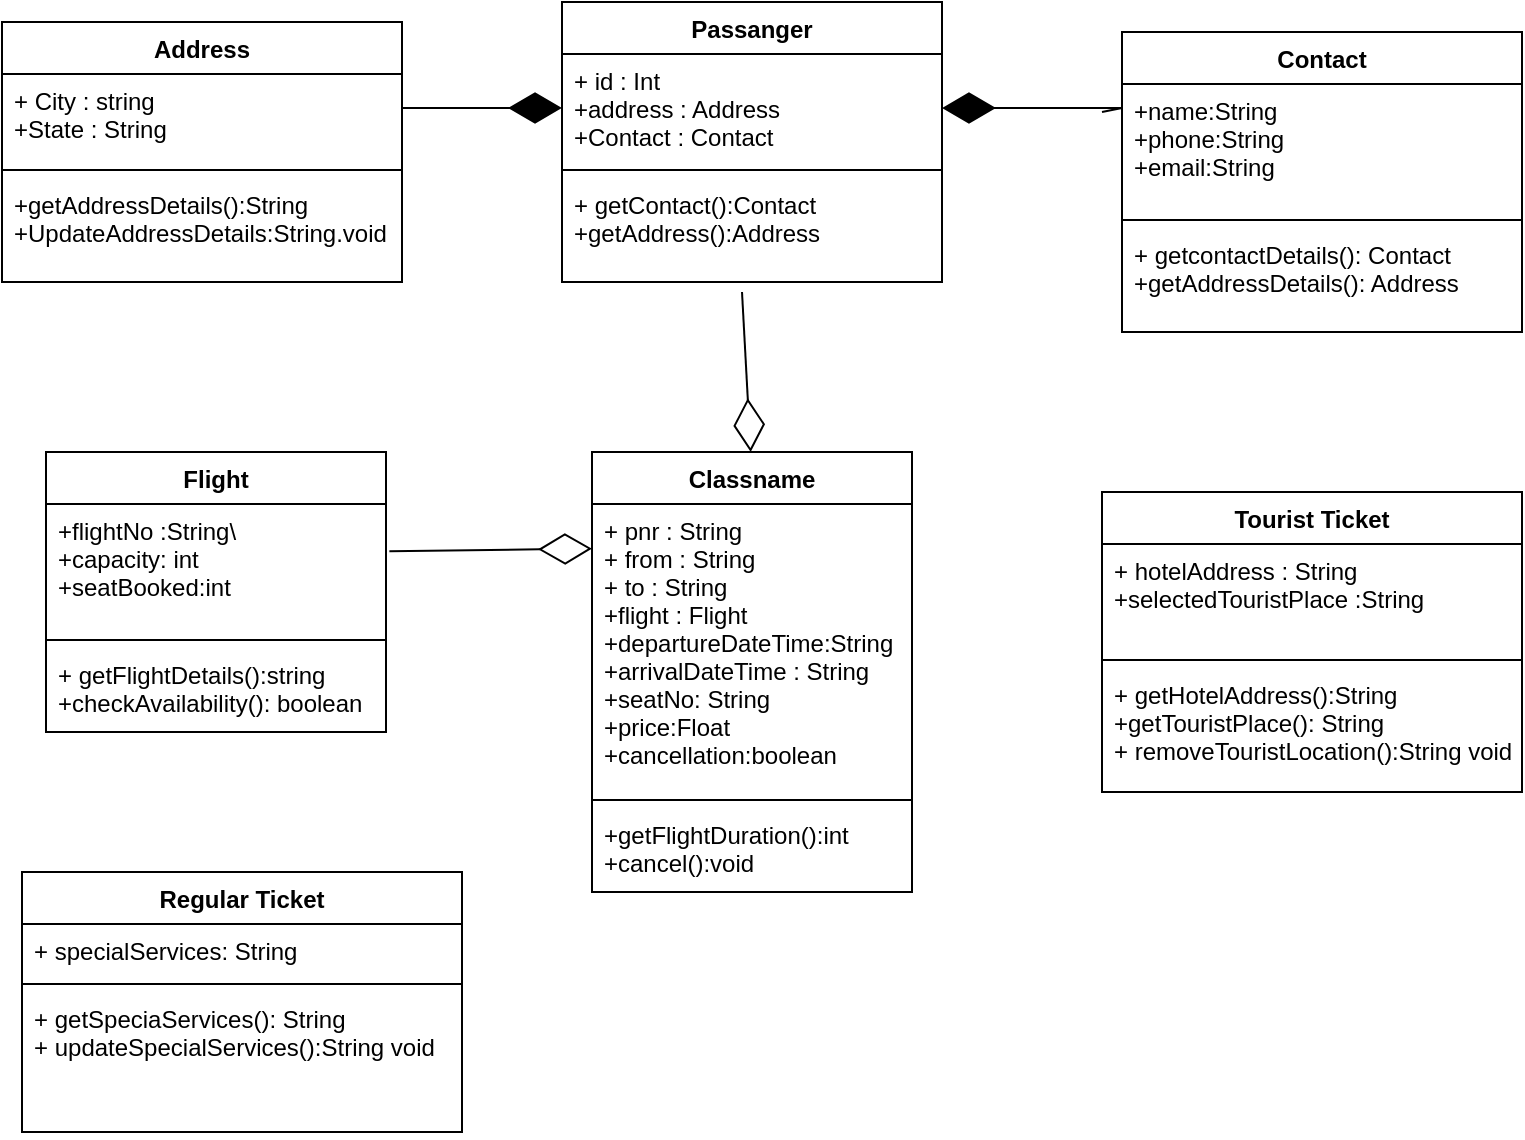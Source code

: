<mxfile version="19.0.1" type="github">
  <diagram id="CFYQU3aXSemnN9mfyRZu" name="Page-1">
    <mxGraphModel dx="1157" dy="643" grid="1" gridSize="10" guides="1" tooltips="1" connect="1" arrows="1" fold="1" page="1" pageScale="1" pageWidth="850" pageHeight="1100" math="0" shadow="0">
      <root>
        <mxCell id="0" />
        <mxCell id="1" parent="0" />
        <mxCell id="YULxTUnS-_DGTSKAkYLE-14" value="Passanger" style="swimlane;fontStyle=1;align=center;verticalAlign=top;childLayout=stackLayout;horizontal=1;startSize=26;horizontalStack=0;resizeParent=1;resizeParentMax=0;resizeLast=0;collapsible=1;marginBottom=0;" vertex="1" parent="1">
          <mxGeometry x="340" y="45" width="190" height="140" as="geometry" />
        </mxCell>
        <mxCell id="YULxTUnS-_DGTSKAkYLE-15" value="+ id : Int&#xa;+address : Address&#xa;+Contact : Contact" style="text;strokeColor=none;fillColor=none;align=left;verticalAlign=top;spacingLeft=4;spacingRight=4;overflow=hidden;rotatable=0;points=[[0,0.5],[1,0.5]];portConstraint=eastwest;" vertex="1" parent="YULxTUnS-_DGTSKAkYLE-14">
          <mxGeometry y="26" width="190" height="54" as="geometry" />
        </mxCell>
        <mxCell id="YULxTUnS-_DGTSKAkYLE-16" value="" style="line;strokeWidth=1;fillColor=none;align=left;verticalAlign=middle;spacingTop=-1;spacingLeft=3;spacingRight=3;rotatable=0;labelPosition=right;points=[];portConstraint=eastwest;" vertex="1" parent="YULxTUnS-_DGTSKAkYLE-14">
          <mxGeometry y="80" width="190" height="8" as="geometry" />
        </mxCell>
        <mxCell id="YULxTUnS-_DGTSKAkYLE-17" value="+ getContact():Contact&#xa;+getAddress():Address" style="text;strokeColor=none;fillColor=none;align=left;verticalAlign=top;spacingLeft=4;spacingRight=4;overflow=hidden;rotatable=0;points=[[0,0.5],[1,0.5]];portConstraint=eastwest;" vertex="1" parent="YULxTUnS-_DGTSKAkYLE-14">
          <mxGeometry y="88" width="190" height="52" as="geometry" />
        </mxCell>
        <mxCell id="YULxTUnS-_DGTSKAkYLE-18" value="Address" style="swimlane;fontStyle=1;align=center;verticalAlign=top;childLayout=stackLayout;horizontal=1;startSize=26;horizontalStack=0;resizeParent=1;resizeParentMax=0;resizeLast=0;collapsible=1;marginBottom=0;" vertex="1" parent="1">
          <mxGeometry x="60" y="55" width="200" height="130" as="geometry" />
        </mxCell>
        <mxCell id="YULxTUnS-_DGTSKAkYLE-19" value="+ City : string&#xa;+State : String" style="text;strokeColor=none;fillColor=none;align=left;verticalAlign=top;spacingLeft=4;spacingRight=4;overflow=hidden;rotatable=0;points=[[0,0.5],[1,0.5]];portConstraint=eastwest;" vertex="1" parent="YULxTUnS-_DGTSKAkYLE-18">
          <mxGeometry y="26" width="200" height="44" as="geometry" />
        </mxCell>
        <mxCell id="YULxTUnS-_DGTSKAkYLE-20" value="" style="line;strokeWidth=1;fillColor=none;align=left;verticalAlign=middle;spacingTop=-1;spacingLeft=3;spacingRight=3;rotatable=0;labelPosition=right;points=[];portConstraint=eastwest;" vertex="1" parent="YULxTUnS-_DGTSKAkYLE-18">
          <mxGeometry y="70" width="200" height="8" as="geometry" />
        </mxCell>
        <mxCell id="YULxTUnS-_DGTSKAkYLE-21" value="+getAddressDetails():String&#xa;+UpdateAddressDetails:String.void" style="text;strokeColor=none;fillColor=none;align=left;verticalAlign=top;spacingLeft=4;spacingRight=4;overflow=hidden;rotatable=0;points=[[0,0.5],[1,0.5]];portConstraint=eastwest;" vertex="1" parent="YULxTUnS-_DGTSKAkYLE-18">
          <mxGeometry y="78" width="200" height="52" as="geometry" />
        </mxCell>
        <mxCell id="YULxTUnS-_DGTSKAkYLE-26" value="Contact" style="swimlane;fontStyle=1;align=center;verticalAlign=top;childLayout=stackLayout;horizontal=1;startSize=26;horizontalStack=0;resizeParent=1;resizeParentMax=0;resizeLast=0;collapsible=1;marginBottom=0;" vertex="1" parent="1">
          <mxGeometry x="620" y="60" width="200" height="150" as="geometry" />
        </mxCell>
        <mxCell id="YULxTUnS-_DGTSKAkYLE-27" value="+name:String&#xa;+phone:String&#xa;+email:String" style="text;strokeColor=none;fillColor=none;align=left;verticalAlign=top;spacingLeft=4;spacingRight=4;overflow=hidden;rotatable=0;points=[[0,0.5],[1,0.5]];portConstraint=eastwest;" vertex="1" parent="YULxTUnS-_DGTSKAkYLE-26">
          <mxGeometry y="26" width="200" height="64" as="geometry" />
        </mxCell>
        <mxCell id="YULxTUnS-_DGTSKAkYLE-28" value="" style="line;strokeWidth=1;fillColor=none;align=left;verticalAlign=middle;spacingTop=-1;spacingLeft=3;spacingRight=3;rotatable=0;labelPosition=right;points=[];portConstraint=eastwest;" vertex="1" parent="YULxTUnS-_DGTSKAkYLE-26">
          <mxGeometry y="90" width="200" height="8" as="geometry" />
        </mxCell>
        <mxCell id="YULxTUnS-_DGTSKAkYLE-29" value="+ getcontactDetails(): Contact&#xa;+getAddressDetails(): Address" style="text;strokeColor=none;fillColor=none;align=left;verticalAlign=top;spacingLeft=4;spacingRight=4;overflow=hidden;rotatable=0;points=[[0,0.5],[1,0.5]];portConstraint=eastwest;" vertex="1" parent="YULxTUnS-_DGTSKAkYLE-26">
          <mxGeometry y="98" width="200" height="52" as="geometry" />
        </mxCell>
        <mxCell id="YULxTUnS-_DGTSKAkYLE-30" value="Classname" style="swimlane;fontStyle=1;align=center;verticalAlign=top;childLayout=stackLayout;horizontal=1;startSize=26;horizontalStack=0;resizeParent=1;resizeParentMax=0;resizeLast=0;collapsible=1;marginBottom=0;" vertex="1" parent="1">
          <mxGeometry x="355" y="270" width="160" height="220" as="geometry" />
        </mxCell>
        <mxCell id="YULxTUnS-_DGTSKAkYLE-31" value="+ pnr : String&#xa;+ from : String&#xa;+ to : String&#xa;+flight : Flight&#xa;+departureDateTime:String&#xa;+arrivalDateTime : String&#xa;+seatNo: String&#xa;+price:Float&#xa;+cancellation:boolean" style="text;strokeColor=none;fillColor=none;align=left;verticalAlign=top;spacingLeft=4;spacingRight=4;overflow=hidden;rotatable=0;points=[[0,0.5],[1,0.5]];portConstraint=eastwest;" vertex="1" parent="YULxTUnS-_DGTSKAkYLE-30">
          <mxGeometry y="26" width="160" height="144" as="geometry" />
        </mxCell>
        <mxCell id="YULxTUnS-_DGTSKAkYLE-32" value="" style="line;strokeWidth=1;fillColor=none;align=left;verticalAlign=middle;spacingTop=-1;spacingLeft=3;spacingRight=3;rotatable=0;labelPosition=right;points=[];portConstraint=eastwest;" vertex="1" parent="YULxTUnS-_DGTSKAkYLE-30">
          <mxGeometry y="170" width="160" height="8" as="geometry" />
        </mxCell>
        <mxCell id="YULxTUnS-_DGTSKAkYLE-33" value="+getFlightDuration():int&#xa;+cancel():void" style="text;strokeColor=none;fillColor=none;align=left;verticalAlign=top;spacingLeft=4;spacingRight=4;overflow=hidden;rotatable=0;points=[[0,0.5],[1,0.5]];portConstraint=eastwest;" vertex="1" parent="YULxTUnS-_DGTSKAkYLE-30">
          <mxGeometry y="178" width="160" height="42" as="geometry" />
        </mxCell>
        <mxCell id="YULxTUnS-_DGTSKAkYLE-34" value="Regular Ticket" style="swimlane;fontStyle=1;align=center;verticalAlign=top;childLayout=stackLayout;horizontal=1;startSize=26;horizontalStack=0;resizeParent=1;resizeParentMax=0;resizeLast=0;collapsible=1;marginBottom=0;" vertex="1" parent="1">
          <mxGeometry x="70" y="480" width="220" height="130" as="geometry" />
        </mxCell>
        <mxCell id="YULxTUnS-_DGTSKAkYLE-35" value="+ specialServices: String" style="text;strokeColor=none;fillColor=none;align=left;verticalAlign=top;spacingLeft=4;spacingRight=4;overflow=hidden;rotatable=0;points=[[0,0.5],[1,0.5]];portConstraint=eastwest;" vertex="1" parent="YULxTUnS-_DGTSKAkYLE-34">
          <mxGeometry y="26" width="220" height="26" as="geometry" />
        </mxCell>
        <mxCell id="YULxTUnS-_DGTSKAkYLE-36" value="" style="line;strokeWidth=1;fillColor=none;align=left;verticalAlign=middle;spacingTop=-1;spacingLeft=3;spacingRight=3;rotatable=0;labelPosition=right;points=[];portConstraint=eastwest;" vertex="1" parent="YULxTUnS-_DGTSKAkYLE-34">
          <mxGeometry y="52" width="220" height="8" as="geometry" />
        </mxCell>
        <mxCell id="YULxTUnS-_DGTSKAkYLE-37" value="+ getSpeciaServices(): String&#xa;+ updateSpecialServices():String void" style="text;strokeColor=none;fillColor=none;align=left;verticalAlign=top;spacingLeft=4;spacingRight=4;overflow=hidden;rotatable=0;points=[[0,0.5],[1,0.5]];portConstraint=eastwest;" vertex="1" parent="YULxTUnS-_DGTSKAkYLE-34">
          <mxGeometry y="60" width="220" height="70" as="geometry" />
        </mxCell>
        <mxCell id="YULxTUnS-_DGTSKAkYLE-38" value="Tourist Ticket" style="swimlane;fontStyle=1;align=center;verticalAlign=top;childLayout=stackLayout;horizontal=1;startSize=26;horizontalStack=0;resizeParent=1;resizeParentMax=0;resizeLast=0;collapsible=1;marginBottom=0;" vertex="1" parent="1">
          <mxGeometry x="610" y="290" width="210" height="150" as="geometry" />
        </mxCell>
        <mxCell id="YULxTUnS-_DGTSKAkYLE-39" value="+ hotelAddress : String&#xa;+selectedTouristPlace :String" style="text;strokeColor=none;fillColor=none;align=left;verticalAlign=top;spacingLeft=4;spacingRight=4;overflow=hidden;rotatable=0;points=[[0,0.5],[1,0.5]];portConstraint=eastwest;" vertex="1" parent="YULxTUnS-_DGTSKAkYLE-38">
          <mxGeometry y="26" width="210" height="54" as="geometry" />
        </mxCell>
        <mxCell id="YULxTUnS-_DGTSKAkYLE-40" value="" style="line;strokeWidth=1;fillColor=none;align=left;verticalAlign=middle;spacingTop=-1;spacingLeft=3;spacingRight=3;rotatable=0;labelPosition=right;points=[];portConstraint=eastwest;" vertex="1" parent="YULxTUnS-_DGTSKAkYLE-38">
          <mxGeometry y="80" width="210" height="8" as="geometry" />
        </mxCell>
        <mxCell id="YULxTUnS-_DGTSKAkYLE-41" value="+ getHotelAddress():String&#xa;+getTouristPlace(): String&#xa;+ removeTouristLocation():String void" style="text;strokeColor=none;fillColor=none;align=left;verticalAlign=top;spacingLeft=4;spacingRight=4;overflow=hidden;rotatable=0;points=[[0,0.5],[1,0.5]];portConstraint=eastwest;" vertex="1" parent="YULxTUnS-_DGTSKAkYLE-38">
          <mxGeometry y="88" width="210" height="62" as="geometry" />
        </mxCell>
        <mxCell id="YULxTUnS-_DGTSKAkYLE-42" value="Flight" style="swimlane;fontStyle=1;align=center;verticalAlign=top;childLayout=stackLayout;horizontal=1;startSize=26;horizontalStack=0;resizeParent=1;resizeParentMax=0;resizeLast=0;collapsible=1;marginBottom=0;" vertex="1" parent="1">
          <mxGeometry x="82" y="270" width="170" height="140" as="geometry" />
        </mxCell>
        <mxCell id="YULxTUnS-_DGTSKAkYLE-43" value="+flightNo :String\&#xa;+capacity: int&#xa;+seatBooked:int" style="text;strokeColor=none;fillColor=none;align=left;verticalAlign=top;spacingLeft=4;spacingRight=4;overflow=hidden;rotatable=0;points=[[0,0.5],[1,0.5]];portConstraint=eastwest;" vertex="1" parent="YULxTUnS-_DGTSKAkYLE-42">
          <mxGeometry y="26" width="170" height="64" as="geometry" />
        </mxCell>
        <mxCell id="YULxTUnS-_DGTSKAkYLE-44" value="" style="line;strokeWidth=1;fillColor=none;align=left;verticalAlign=middle;spacingTop=-1;spacingLeft=3;spacingRight=3;rotatable=0;labelPosition=right;points=[];portConstraint=eastwest;" vertex="1" parent="YULxTUnS-_DGTSKAkYLE-42">
          <mxGeometry y="90" width="170" height="8" as="geometry" />
        </mxCell>
        <mxCell id="YULxTUnS-_DGTSKAkYLE-45" value="+ getFlightDetails():string&#xa;+checkAvailability(): boolean" style="text;strokeColor=none;fillColor=none;align=left;verticalAlign=top;spacingLeft=4;spacingRight=4;overflow=hidden;rotatable=0;points=[[0,0.5],[1,0.5]];portConstraint=eastwest;" vertex="1" parent="YULxTUnS-_DGTSKAkYLE-42">
          <mxGeometry y="98" width="170" height="42" as="geometry" />
        </mxCell>
        <mxCell id="YULxTUnS-_DGTSKAkYLE-46" value="" style="endArrow=diamondThin;endFill=1;endSize=24;html=1;rounded=0;entryX=0;entryY=0.5;entryDx=0;entryDy=0;exitX=1;exitY=0.386;exitDx=0;exitDy=0;exitPerimeter=0;" edge="1" parent="1" source="YULxTUnS-_DGTSKAkYLE-19" target="YULxTUnS-_DGTSKAkYLE-15">
          <mxGeometry width="160" relative="1" as="geometry">
            <mxPoint x="260" y="90" as="sourcePoint" />
            <mxPoint x="380" y="130" as="targetPoint" />
          </mxGeometry>
        </mxCell>
        <mxCell id="YULxTUnS-_DGTSKAkYLE-48" value="" style="endArrow=diamondThin;endFill=1;endSize=24;html=1;rounded=0;entryX=1;entryY=0.5;entryDx=0;entryDy=0;" edge="1" parent="1" target="YULxTUnS-_DGTSKAkYLE-15">
          <mxGeometry width="160" relative="1" as="geometry">
            <mxPoint x="610" y="100" as="sourcePoint" />
            <mxPoint x="770" y="70" as="targetPoint" />
            <Array as="points">
              <mxPoint x="620" y="98" />
            </Array>
          </mxGeometry>
        </mxCell>
        <mxCell id="YULxTUnS-_DGTSKAkYLE-52" value="" style="endArrow=diamondThin;endFill=0;endSize=24;html=1;rounded=0;" edge="1" parent="1">
          <mxGeometry width="160" relative="1" as="geometry">
            <mxPoint x="430" y="190" as="sourcePoint" />
            <mxPoint x="434.33" y="270" as="targetPoint" />
          </mxGeometry>
        </mxCell>
        <mxCell id="YULxTUnS-_DGTSKAkYLE-54" value="" style="endArrow=diamondThin;endFill=0;endSize=24;html=1;rounded=0;exitX=1.01;exitY=0.37;exitDx=0;exitDy=0;exitPerimeter=0;entryX=0;entryY=0.155;entryDx=0;entryDy=0;entryPerimeter=0;" edge="1" parent="1" source="YULxTUnS-_DGTSKAkYLE-43" target="YULxTUnS-_DGTSKAkYLE-31">
          <mxGeometry width="160" relative="1" as="geometry">
            <mxPoint x="250" y="310" as="sourcePoint" />
            <mxPoint x="350" y="320" as="targetPoint" />
          </mxGeometry>
        </mxCell>
      </root>
    </mxGraphModel>
  </diagram>
</mxfile>
